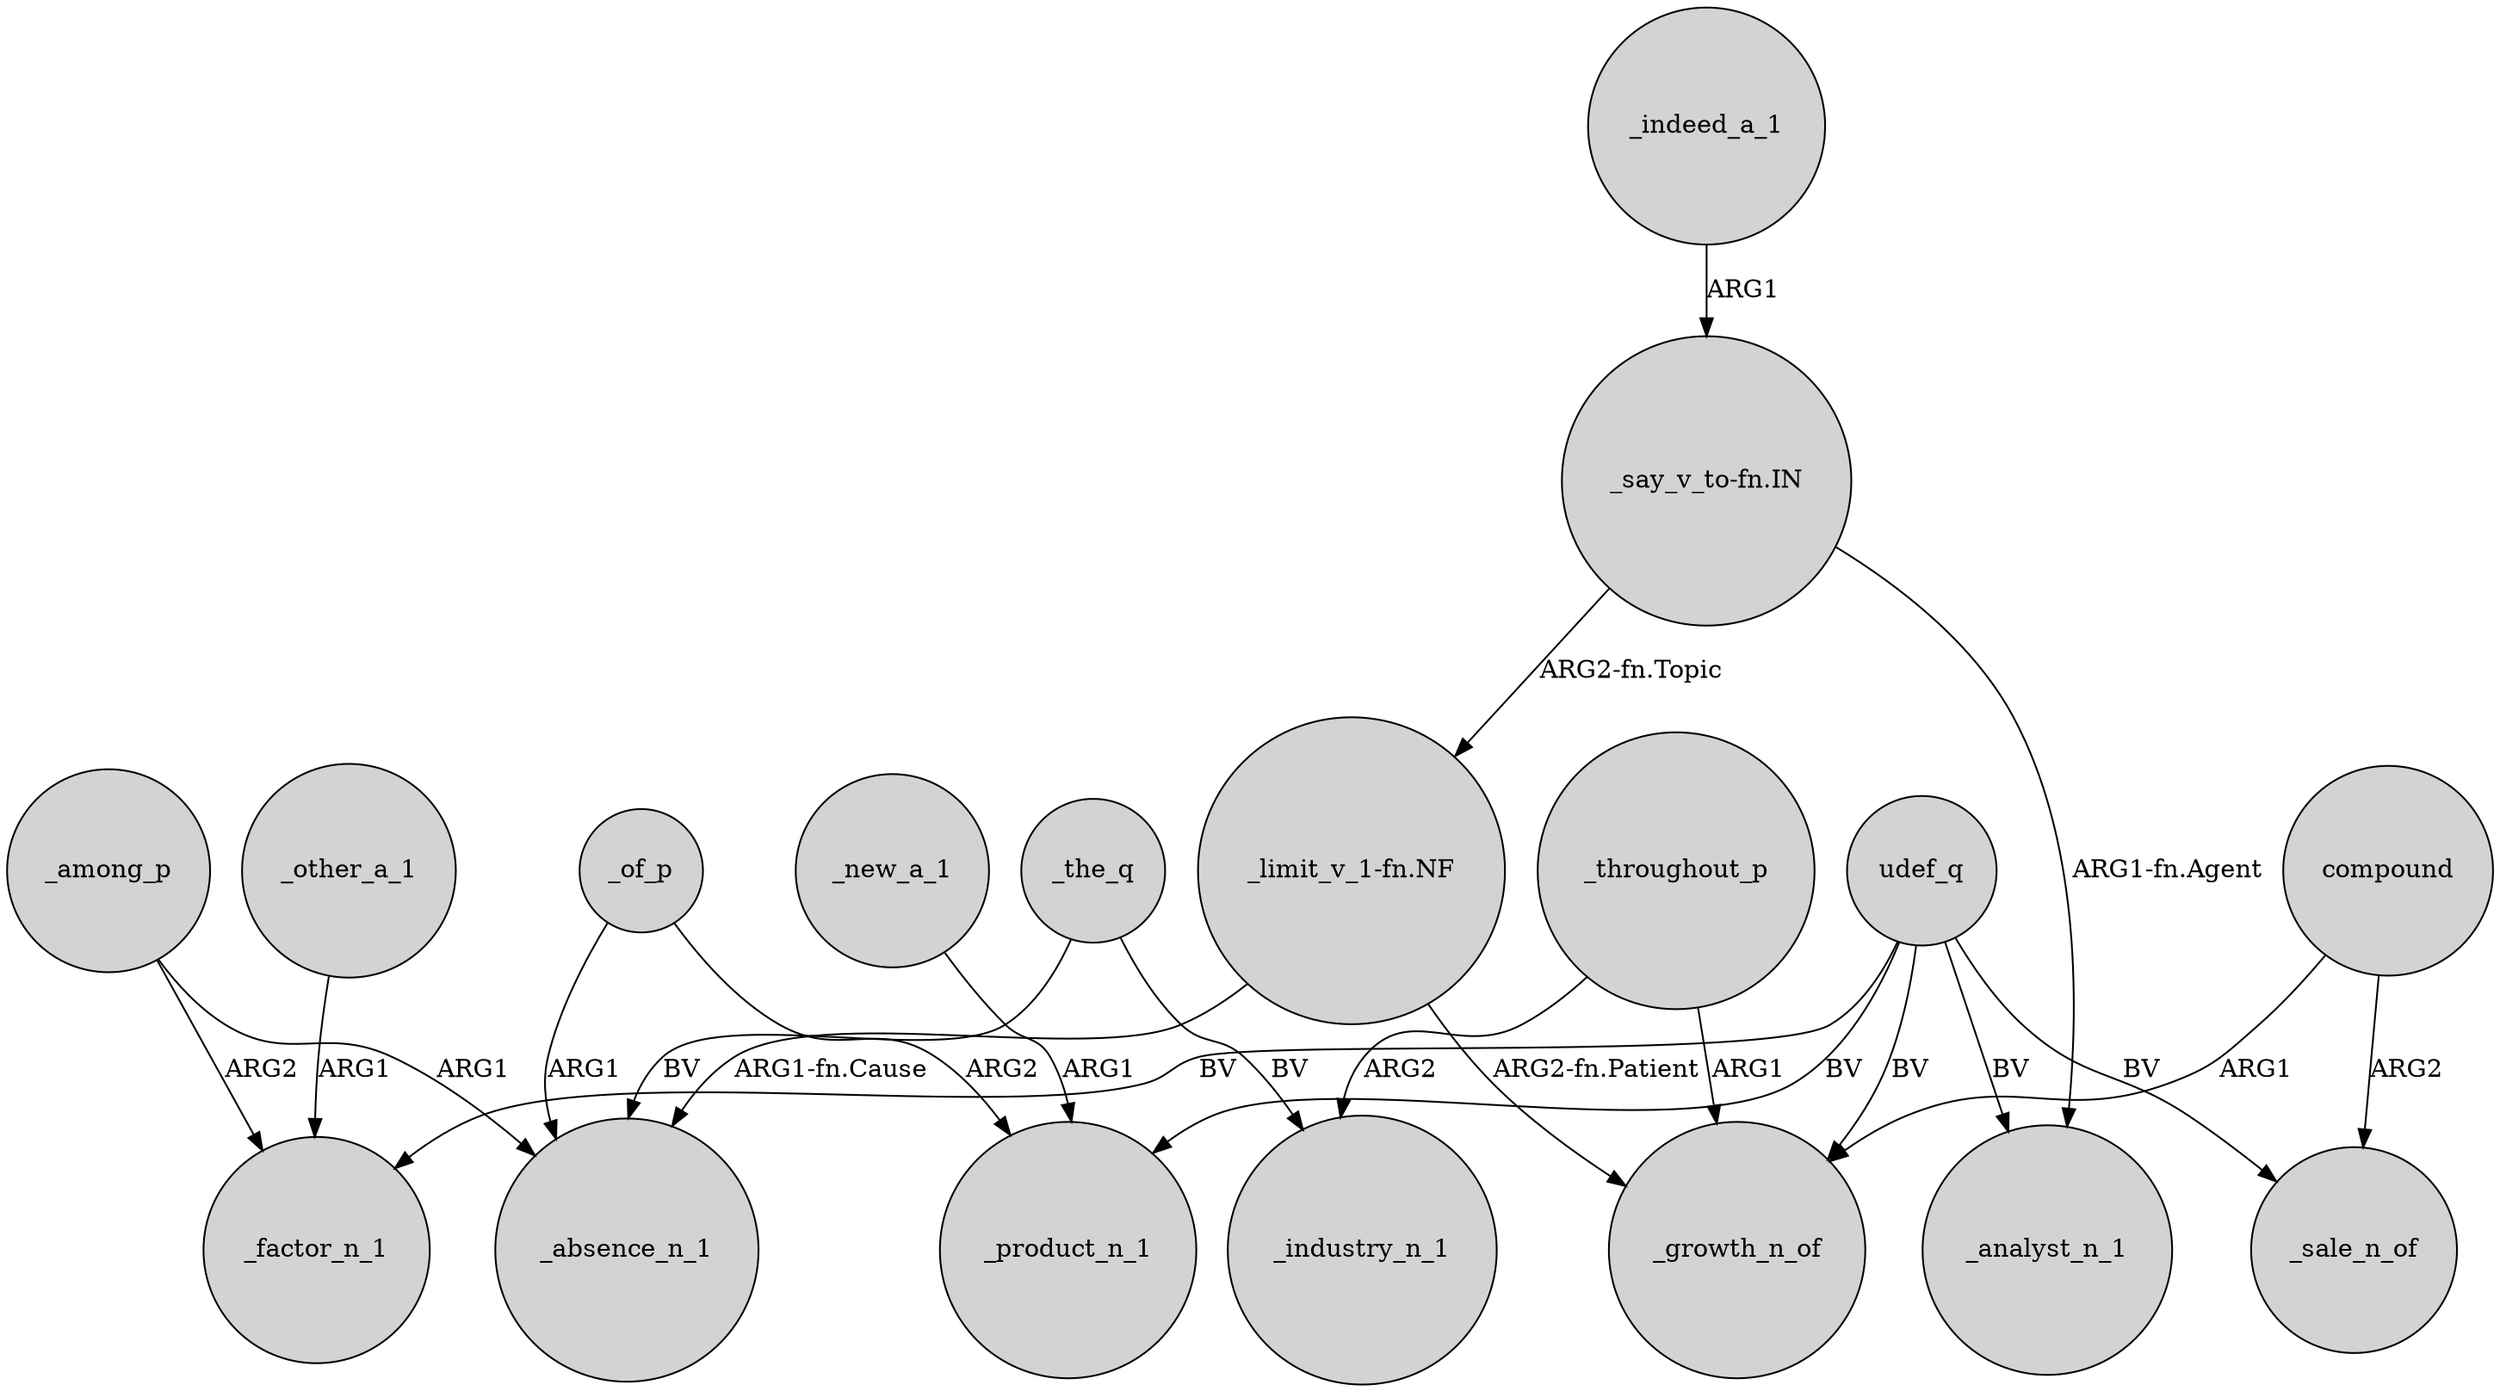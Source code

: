 digraph {
	node [shape=circle style=filled]
	"_say_v_to-fn.IN" -> "_limit_v_1-fn.NF" [label="ARG2-fn.Topic"]
	_among_p -> _absence_n_1 [label=ARG1]
	_among_p -> _factor_n_1 [label=ARG2]
	_the_q -> _industry_n_1 [label=BV]
	_of_p -> _absence_n_1 [label=ARG1]
	_new_a_1 -> _product_n_1 [label=ARG1]
	compound -> _sale_n_of [label=ARG2]
	_the_q -> _absence_n_1 [label=BV]
	"_say_v_to-fn.IN" -> _analyst_n_1 [label="ARG1-fn.Agent"]
	_other_a_1 -> _factor_n_1 [label=ARG1]
	"_limit_v_1-fn.NF" -> _growth_n_of [label="ARG2-fn.Patient"]
	_throughout_p -> _industry_n_1 [label=ARG2]
	_throughout_p -> _growth_n_of [label=ARG1]
	_of_p -> _product_n_1 [label=ARG2]
	_indeed_a_1 -> "_say_v_to-fn.IN" [label=ARG1]
	udef_q -> _sale_n_of [label=BV]
	udef_q -> _product_n_1 [label=BV]
	compound -> _growth_n_of [label=ARG1]
	"_limit_v_1-fn.NF" -> _absence_n_1 [label="ARG1-fn.Cause"]
	udef_q -> _factor_n_1 [label=BV]
	udef_q -> _growth_n_of [label=BV]
	udef_q -> _analyst_n_1 [label=BV]
}
